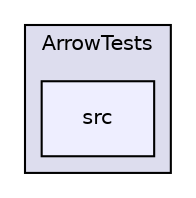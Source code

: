 digraph "/home/travis/build/AliceO2Group/AliceO2/Framework/ArrowTests/src" {
  bgcolor=transparent;
  compound=true
  node [ fontsize="10", fontname="Helvetica"];
  edge [ labelfontsize="10", labelfontname="Helvetica"];
  subgraph clusterdir_b315c7ac2f7d253010ed820f5520e66b {
    graph [ bgcolor="#ddddee", pencolor="black", label="ArrowTests" fontname="Helvetica", fontsize="10", URL="dir_b315c7ac2f7d253010ed820f5520e66b.html"]
  dir_d0133ebe76e5fb3ec71851c0cac573e5 [shape=box, label="src", style="filled", fillcolor="#eeeeff", pencolor="black", URL="dir_d0133ebe76e5fb3ec71851c0cac573e5.html"];
  }
}
